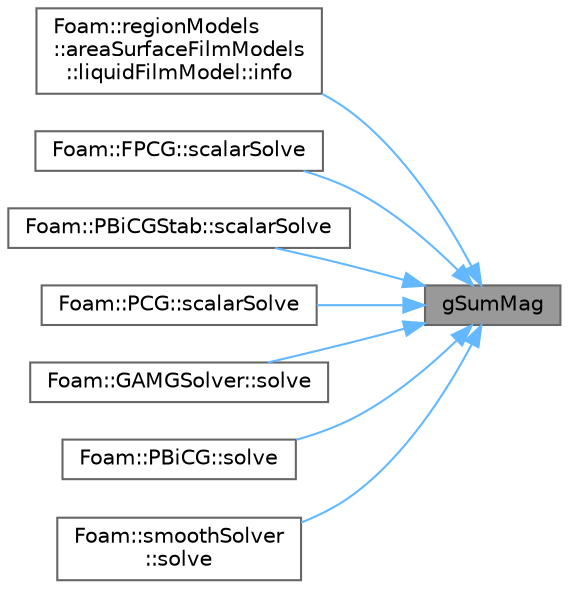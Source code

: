 digraph "gSumMag"
{
 // LATEX_PDF_SIZE
  bgcolor="transparent";
  edge [fontname=Helvetica,fontsize=10,labelfontname=Helvetica,labelfontsize=10];
  node [fontname=Helvetica,fontsize=10,shape=box,height=0.2,width=0.4];
  rankdir="RL";
  Node1 [id="Node000001",label="gSumMag",height=0.2,width=0.4,color="gray40", fillcolor="grey60", style="filled", fontcolor="black",tooltip=" "];
  Node1 -> Node2 [id="edge1_Node000001_Node000002",dir="back",color="steelblue1",style="solid",tooltip=" "];
  Node2 [id="Node000002",label="Foam::regionModels\l::areaSurfaceFilmModels\l::liquidFilmModel::info",height=0.2,width=0.4,color="grey40", fillcolor="white", style="filled",URL="$classFoam_1_1regionModels_1_1areaSurfaceFilmModels_1_1liquidFilmModel.html#ac1b66fe77173de9e5e8542b2823d6071",tooltip=" "];
  Node1 -> Node3 [id="edge2_Node000001_Node000003",dir="back",color="steelblue1",style="solid",tooltip=" "];
  Node3 [id="Node000003",label="Foam::FPCG::scalarSolve",height=0.2,width=0.4,color="grey40", fillcolor="white", style="filled",URL="$classFoam_1_1FPCG.html#a9d3763c12e6306189315ac4e33517f35",tooltip=" "];
  Node1 -> Node4 [id="edge3_Node000001_Node000004",dir="back",color="steelblue1",style="solid",tooltip=" "];
  Node4 [id="Node000004",label="Foam::PBiCGStab::scalarSolve",height=0.2,width=0.4,color="grey40", fillcolor="white", style="filled",URL="$classFoam_1_1PBiCGStab.html#a9d3763c12e6306189315ac4e33517f35",tooltip=" "];
  Node1 -> Node5 [id="edge4_Node000001_Node000005",dir="back",color="steelblue1",style="solid",tooltip=" "];
  Node5 [id="Node000005",label="Foam::PCG::scalarSolve",height=0.2,width=0.4,color="grey40", fillcolor="white", style="filled",URL="$classFoam_1_1PCG.html#a9d3763c12e6306189315ac4e33517f35",tooltip=" "];
  Node1 -> Node6 [id="edge5_Node000001_Node000006",dir="back",color="steelblue1",style="solid",tooltip=" "];
  Node6 [id="Node000006",label="Foam::GAMGSolver::solve",height=0.2,width=0.4,color="grey40", fillcolor="white", style="filled",URL="$classFoam_1_1GAMGSolver.html#ad38597d099f9905e3f399b01af791bcb",tooltip=" "];
  Node1 -> Node7 [id="edge6_Node000001_Node000007",dir="back",color="steelblue1",style="solid",tooltip=" "];
  Node7 [id="Node000007",label="Foam::PBiCG::solve",height=0.2,width=0.4,color="grey40", fillcolor="white", style="filled",URL="$classFoam_1_1PBiCG.html#ad38597d099f9905e3f399b01af791bcb",tooltip=" "];
  Node1 -> Node8 [id="edge7_Node000001_Node000008",dir="back",color="steelblue1",style="solid",tooltip=" "];
  Node8 [id="Node000008",label="Foam::smoothSolver\l::solve",height=0.2,width=0.4,color="grey40", fillcolor="white", style="filled",URL="$classFoam_1_1smoothSolver.html#ad38597d099f9905e3f399b01af791bcb",tooltip=" "];
}
